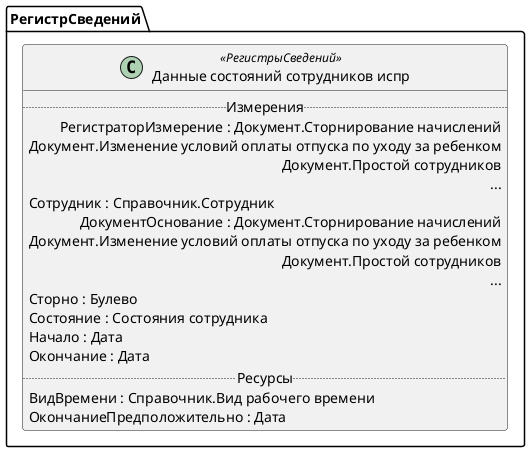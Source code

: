 ﻿@startuml ДанныеСостоянийСотрудниковИспр
'!include templates.wsd
'..\include templates.wsd
class РегистрСведений.ДанныеСостоянийСотрудниковИспр as "Данные состояний сотрудников испр" <<РегистрыСведений>>
{
..Измерения..
РегистраторИзмерение : Документ.Сторнирование начислений\rДокумент.Изменение условий оплаты отпуска по уходу за ребенком\rДокумент.Простой сотрудников\r...
Сотрудник : Справочник.Сотрудник
ДокументОснование : Документ.Сторнирование начислений\rДокумент.Изменение условий оплаты отпуска по уходу за ребенком\rДокумент.Простой сотрудников\r...
Сторно : Булево
Состояние : Состояния сотрудника
Начало : Дата
Окончание : Дата
..Ресурсы..
ВидВремени : Справочник.Вид рабочего времени
ОкончаниеПредположительно : Дата
}
@enduml
